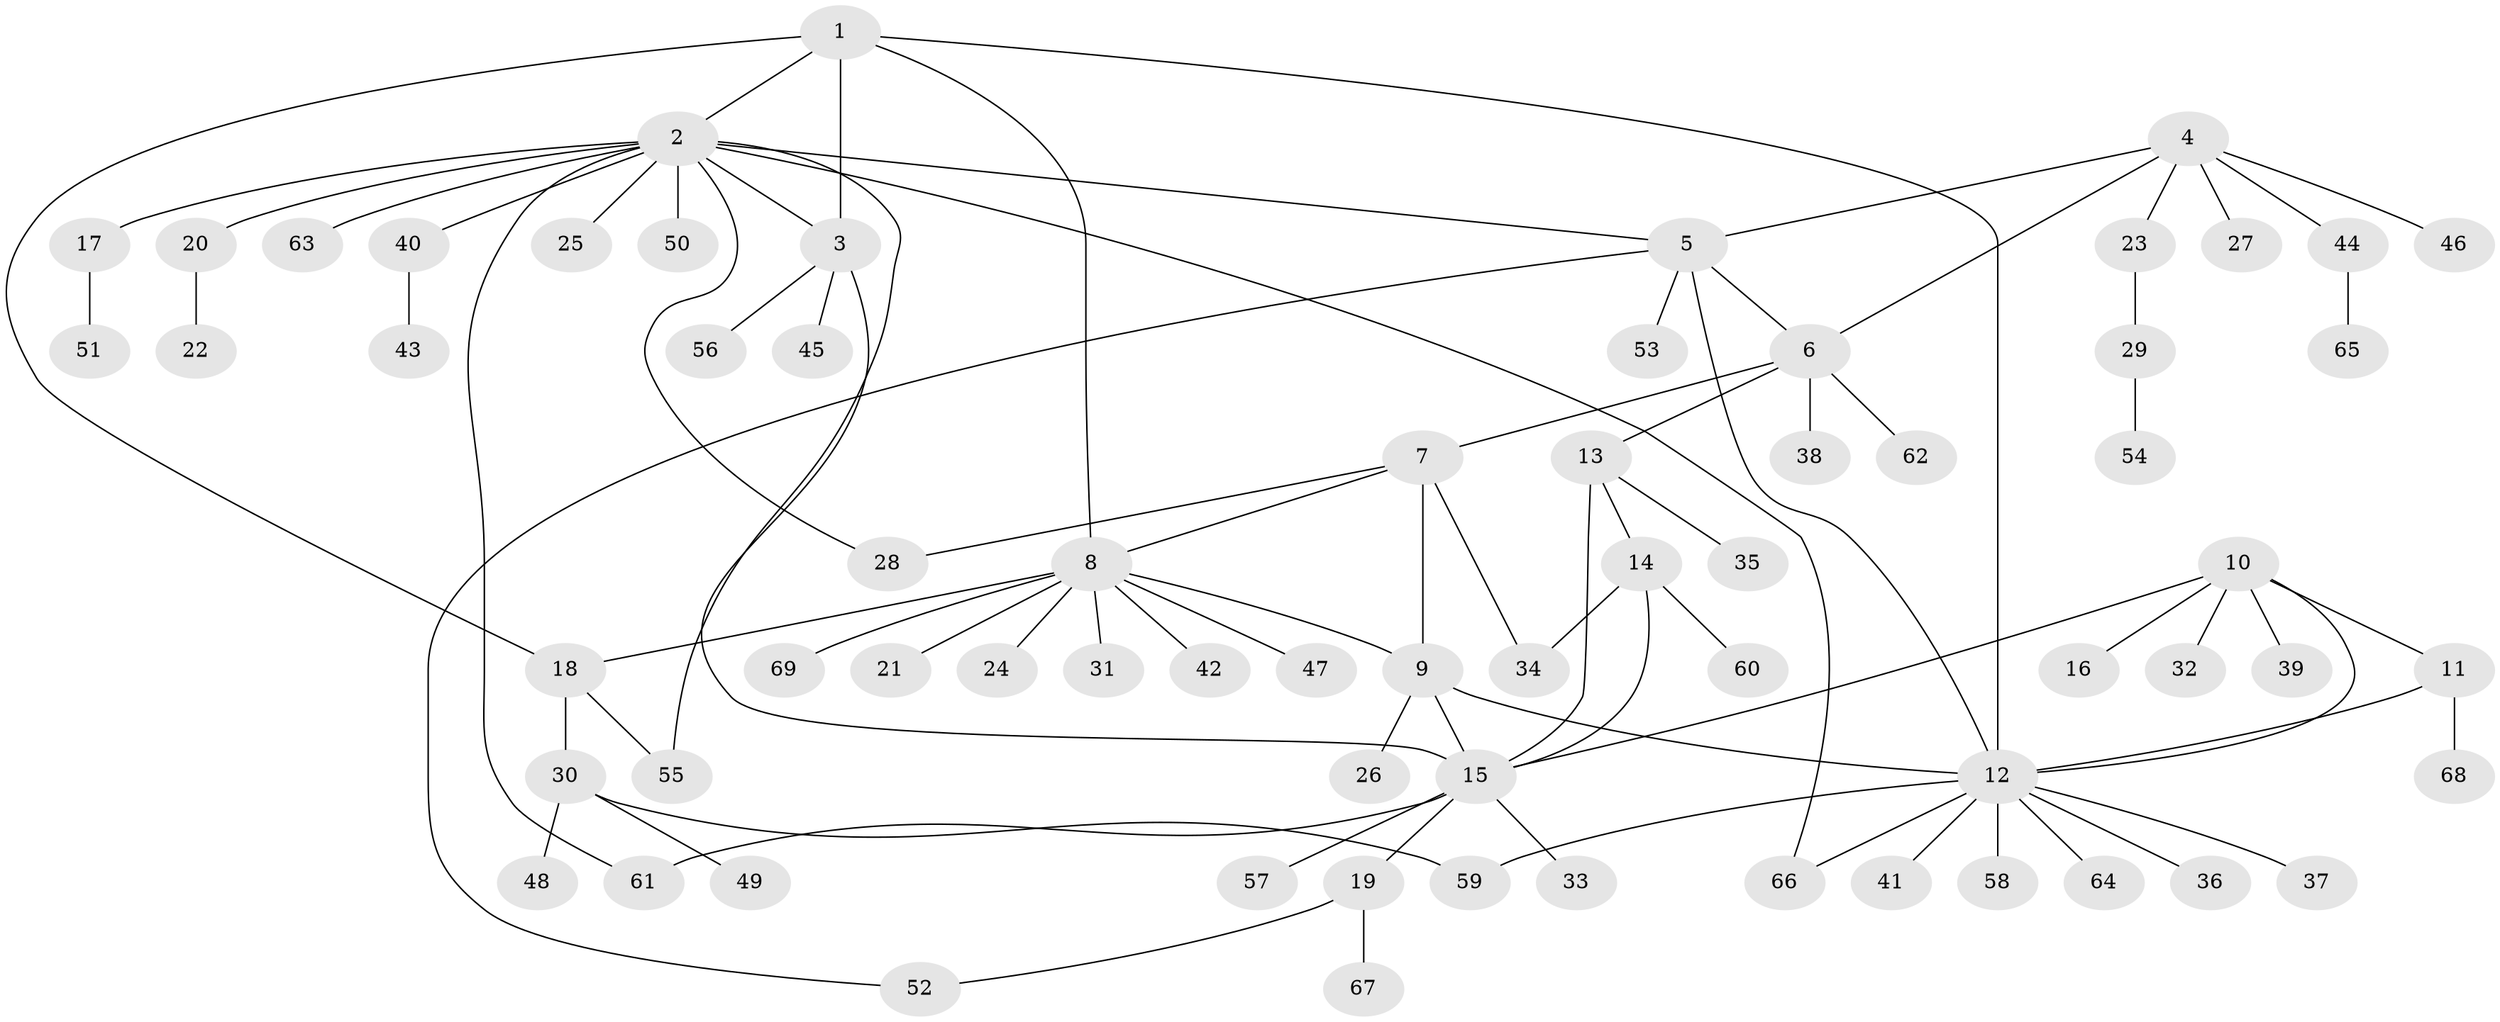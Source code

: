 // coarse degree distribution, {2: 0.14285714285714285, 5: 0.11904761904761904, 4: 0.09523809523809523, 9: 0.023809523809523808, 1: 0.47619047619047616, 10: 0.023809523809523808, 3: 0.07142857142857142, 6: 0.023809523809523808, 11: 0.023809523809523808}
// Generated by graph-tools (version 1.1) at 2025/37/03/04/25 23:37:37]
// undirected, 69 vertices, 87 edges
graph export_dot {
  node [color=gray90,style=filled];
  1;
  2;
  3;
  4;
  5;
  6;
  7;
  8;
  9;
  10;
  11;
  12;
  13;
  14;
  15;
  16;
  17;
  18;
  19;
  20;
  21;
  22;
  23;
  24;
  25;
  26;
  27;
  28;
  29;
  30;
  31;
  32;
  33;
  34;
  35;
  36;
  37;
  38;
  39;
  40;
  41;
  42;
  43;
  44;
  45;
  46;
  47;
  48;
  49;
  50;
  51;
  52;
  53;
  54;
  55;
  56;
  57;
  58;
  59;
  60;
  61;
  62;
  63;
  64;
  65;
  66;
  67;
  68;
  69;
  1 -- 2;
  1 -- 3;
  1 -- 8;
  1 -- 12;
  1 -- 18;
  2 -- 3;
  2 -- 5;
  2 -- 17;
  2 -- 20;
  2 -- 25;
  2 -- 28;
  2 -- 40;
  2 -- 50;
  2 -- 55;
  2 -- 61;
  2 -- 63;
  2 -- 66;
  3 -- 15;
  3 -- 45;
  3 -- 56;
  4 -- 5;
  4 -- 6;
  4 -- 23;
  4 -- 27;
  4 -- 44;
  4 -- 46;
  5 -- 6;
  5 -- 12;
  5 -- 52;
  5 -- 53;
  6 -- 7;
  6 -- 13;
  6 -- 38;
  6 -- 62;
  7 -- 8;
  7 -- 9;
  7 -- 28;
  7 -- 34;
  8 -- 9;
  8 -- 18;
  8 -- 21;
  8 -- 24;
  8 -- 31;
  8 -- 42;
  8 -- 47;
  8 -- 69;
  9 -- 12;
  9 -- 15;
  9 -- 26;
  10 -- 11;
  10 -- 12;
  10 -- 15;
  10 -- 16;
  10 -- 32;
  10 -- 39;
  11 -- 12;
  11 -- 68;
  12 -- 36;
  12 -- 37;
  12 -- 41;
  12 -- 58;
  12 -- 59;
  12 -- 64;
  12 -- 66;
  13 -- 14;
  13 -- 15;
  13 -- 35;
  14 -- 15;
  14 -- 34;
  14 -- 60;
  15 -- 19;
  15 -- 33;
  15 -- 57;
  15 -- 61;
  17 -- 51;
  18 -- 30;
  18 -- 55;
  19 -- 52;
  19 -- 67;
  20 -- 22;
  23 -- 29;
  29 -- 54;
  30 -- 48;
  30 -- 49;
  30 -- 59;
  40 -- 43;
  44 -- 65;
}
